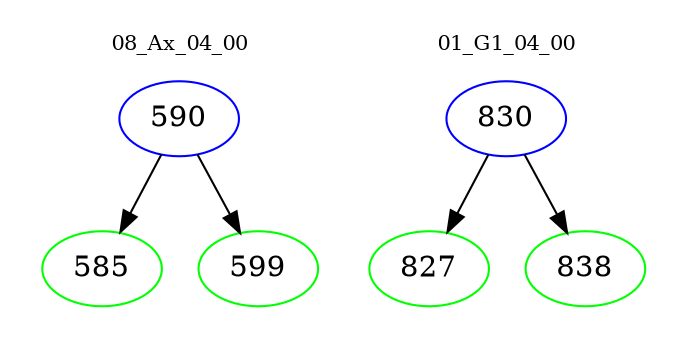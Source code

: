 digraph{
subgraph cluster_0 {
color = white
label = "08_Ax_04_00";
fontsize=10;
T0_590 [label="590", color="blue"]
T0_590 -> T0_585 [color="black"]
T0_585 [label="585", color="green"]
T0_590 -> T0_599 [color="black"]
T0_599 [label="599", color="green"]
}
subgraph cluster_1 {
color = white
label = "01_G1_04_00";
fontsize=10;
T1_830 [label="830", color="blue"]
T1_830 -> T1_827 [color="black"]
T1_827 [label="827", color="green"]
T1_830 -> T1_838 [color="black"]
T1_838 [label="838", color="green"]
}
}
